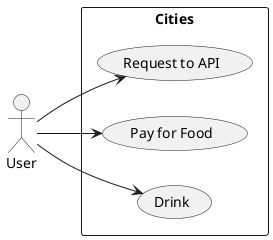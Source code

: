 @startuml
left to right direction
actor "User" as u
rectangle Cities {
  usecase "Request to API" as UC1
  usecase "Pay for Food" as UC2
  usecase "Drink" as UC3
}
u --> UC1
u --> UC2
u --> UC3
@enduml